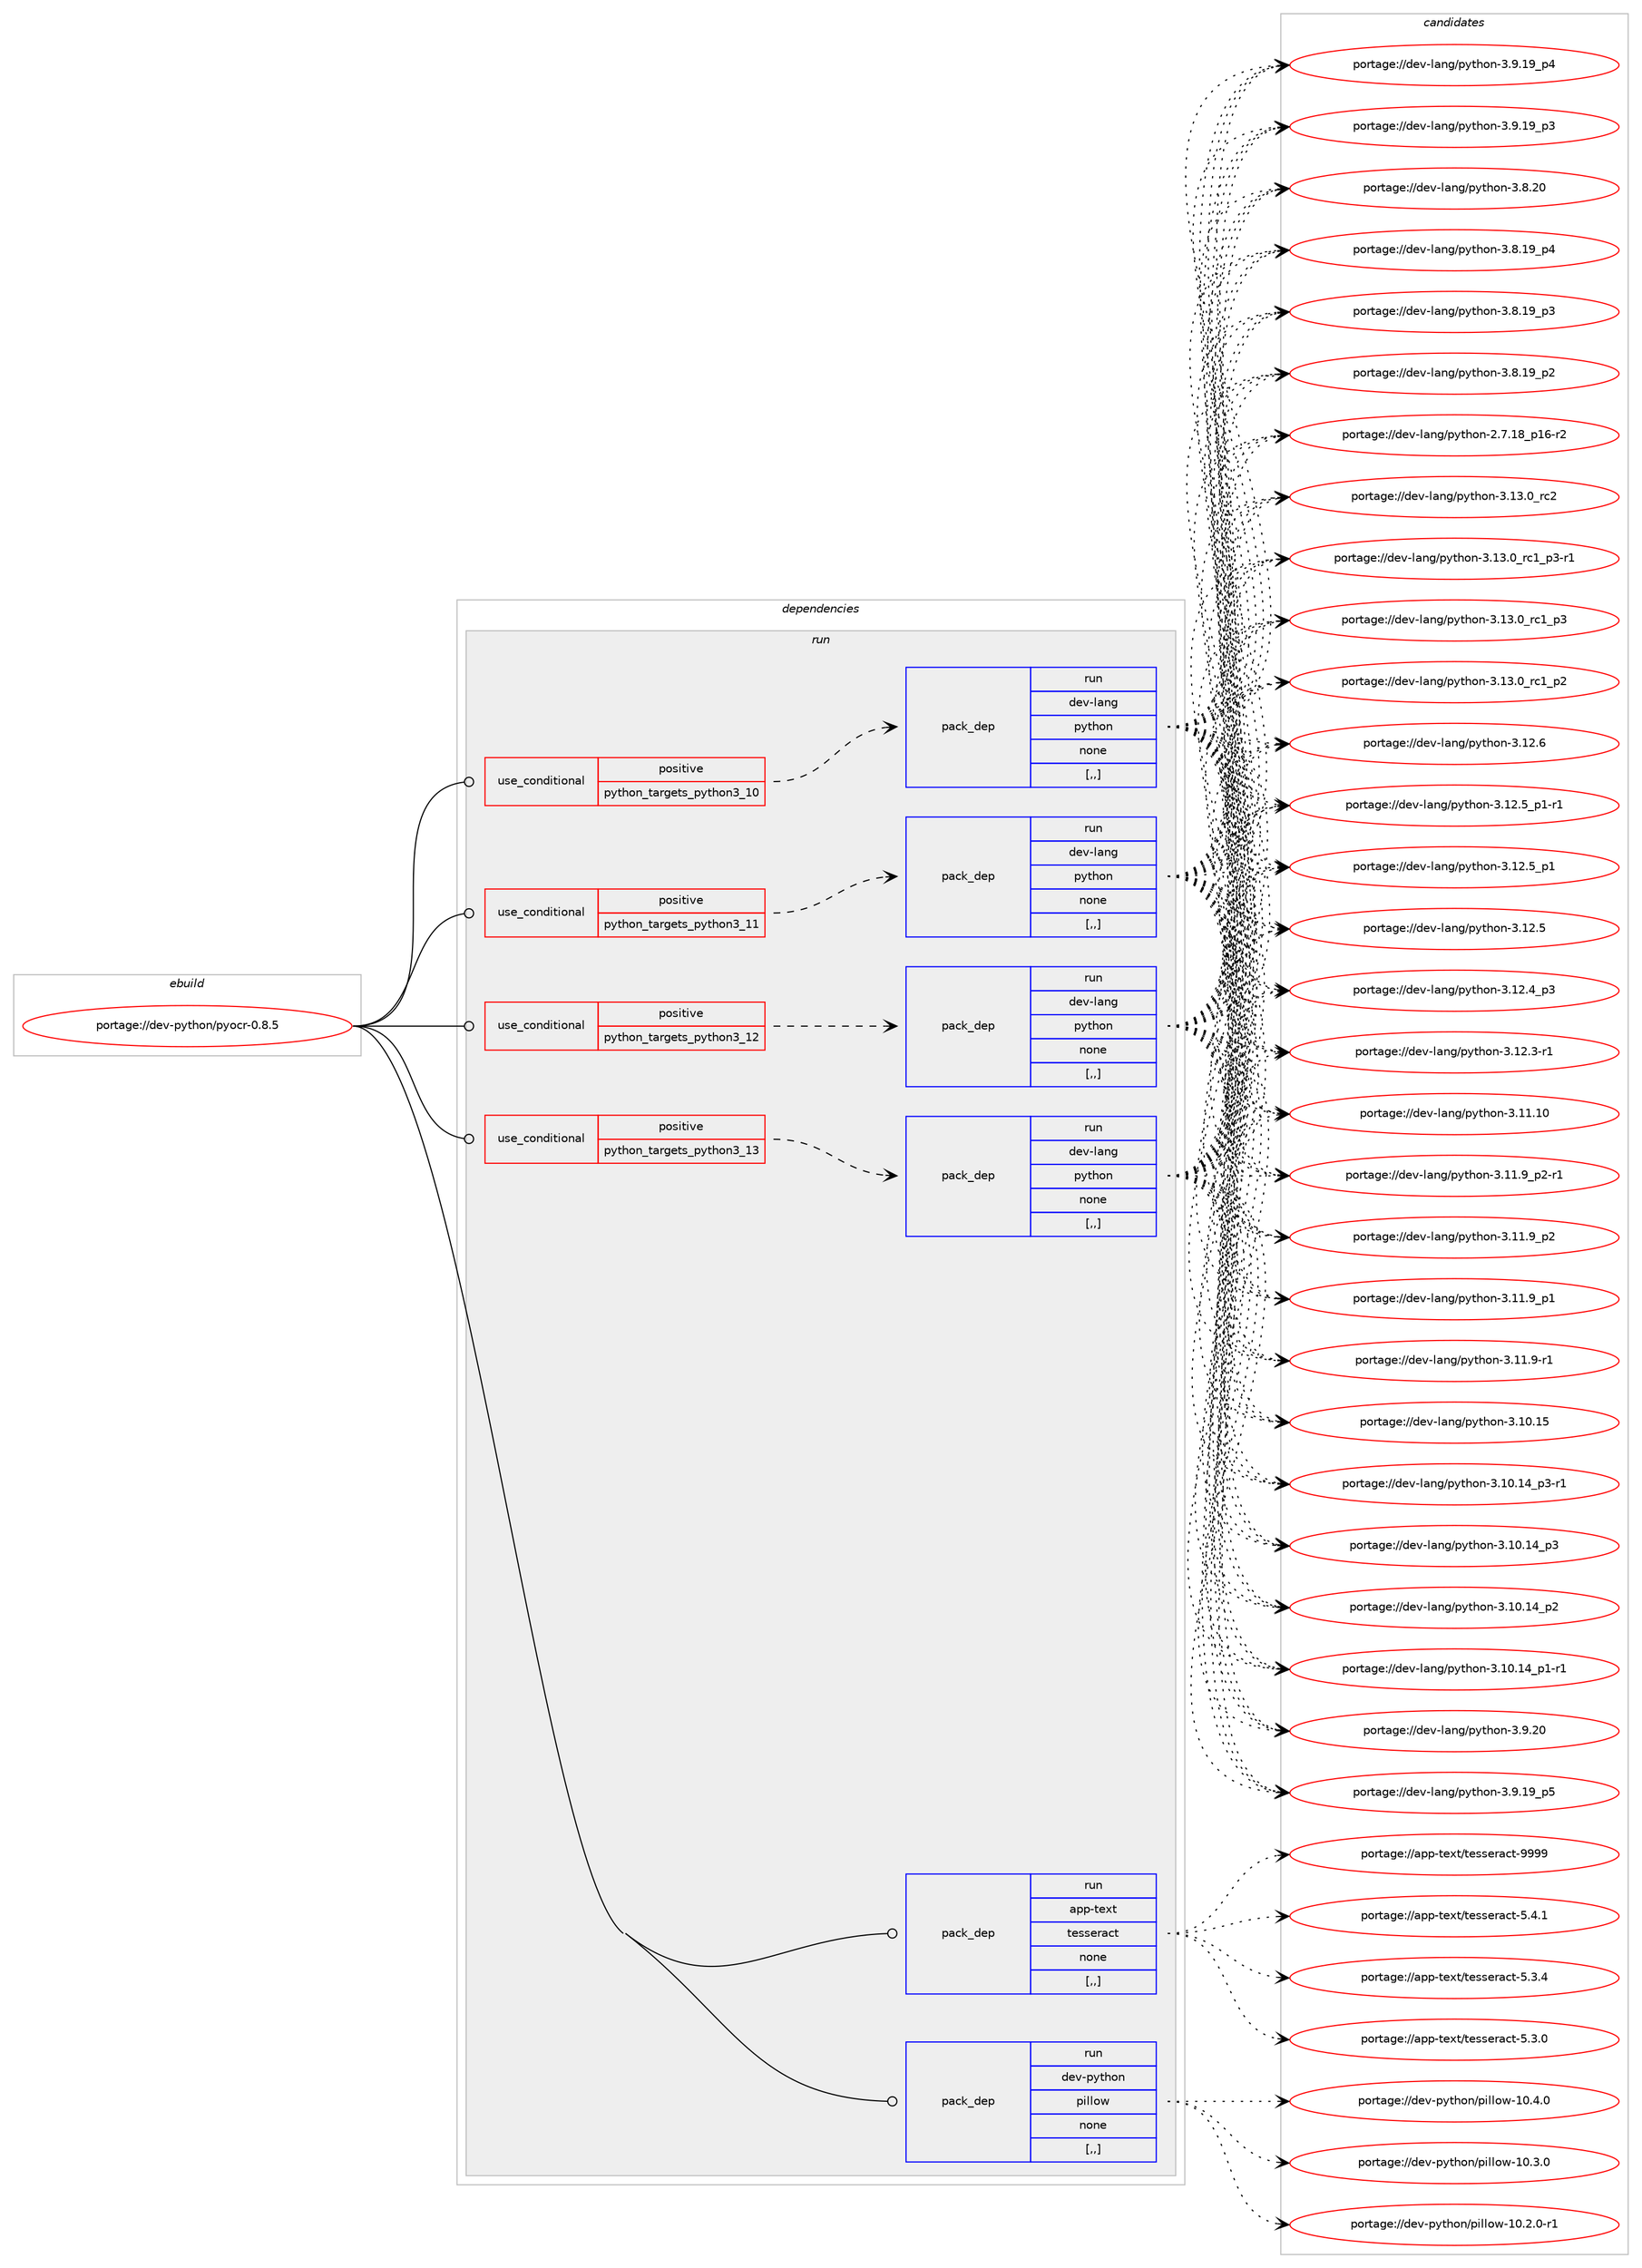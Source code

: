 digraph prolog {

# *************
# Graph options
# *************

newrank=true;
concentrate=true;
compound=true;
graph [rankdir=LR,fontname=Helvetica,fontsize=10,ranksep=1.5];#, ranksep=2.5, nodesep=0.2];
edge  [arrowhead=vee];
node  [fontname=Helvetica,fontsize=10];

# **********
# The ebuild
# **********

subgraph cluster_leftcol {
color=gray;
label=<<i>ebuild</i>>;
id [label="portage://dev-python/pyocr-0.8.5", color=red, width=4, href="../dev-python/pyocr-0.8.5.svg"];
}

# ****************
# The dependencies
# ****************

subgraph cluster_midcol {
color=gray;
label=<<i>dependencies</i>>;
subgraph cluster_compile {
fillcolor="#eeeeee";
style=filled;
label=<<i>compile</i>>;
}
subgraph cluster_compileandrun {
fillcolor="#eeeeee";
style=filled;
label=<<i>compile and run</i>>;
}
subgraph cluster_run {
fillcolor="#eeeeee";
style=filled;
label=<<i>run</i>>;
subgraph cond167744 {
dependency652182 [label=<<TABLE BORDER="0" CELLBORDER="1" CELLSPACING="0" CELLPADDING="4"><TR><TD ROWSPAN="3" CELLPADDING="10">use_conditional</TD></TR><TR><TD>positive</TD></TR><TR><TD>python_targets_python3_10</TD></TR></TABLE>>, shape=none, color=red];
subgraph pack479609 {
dependency652183 [label=<<TABLE BORDER="0" CELLBORDER="1" CELLSPACING="0" CELLPADDING="4" WIDTH="220"><TR><TD ROWSPAN="6" CELLPADDING="30">pack_dep</TD></TR><TR><TD WIDTH="110">run</TD></TR><TR><TD>dev-lang</TD></TR><TR><TD>python</TD></TR><TR><TD>none</TD></TR><TR><TD>[,,]</TD></TR></TABLE>>, shape=none, color=blue];
}
dependency652182:e -> dependency652183:w [weight=20,style="dashed",arrowhead="vee"];
}
id:e -> dependency652182:w [weight=20,style="solid",arrowhead="odot"];
subgraph cond167745 {
dependency652184 [label=<<TABLE BORDER="0" CELLBORDER="1" CELLSPACING="0" CELLPADDING="4"><TR><TD ROWSPAN="3" CELLPADDING="10">use_conditional</TD></TR><TR><TD>positive</TD></TR><TR><TD>python_targets_python3_11</TD></TR></TABLE>>, shape=none, color=red];
subgraph pack479610 {
dependency652185 [label=<<TABLE BORDER="0" CELLBORDER="1" CELLSPACING="0" CELLPADDING="4" WIDTH="220"><TR><TD ROWSPAN="6" CELLPADDING="30">pack_dep</TD></TR><TR><TD WIDTH="110">run</TD></TR><TR><TD>dev-lang</TD></TR><TR><TD>python</TD></TR><TR><TD>none</TD></TR><TR><TD>[,,]</TD></TR></TABLE>>, shape=none, color=blue];
}
dependency652184:e -> dependency652185:w [weight=20,style="dashed",arrowhead="vee"];
}
id:e -> dependency652184:w [weight=20,style="solid",arrowhead="odot"];
subgraph cond167746 {
dependency652186 [label=<<TABLE BORDER="0" CELLBORDER="1" CELLSPACING="0" CELLPADDING="4"><TR><TD ROWSPAN="3" CELLPADDING="10">use_conditional</TD></TR><TR><TD>positive</TD></TR><TR><TD>python_targets_python3_12</TD></TR></TABLE>>, shape=none, color=red];
subgraph pack479611 {
dependency652187 [label=<<TABLE BORDER="0" CELLBORDER="1" CELLSPACING="0" CELLPADDING="4" WIDTH="220"><TR><TD ROWSPAN="6" CELLPADDING="30">pack_dep</TD></TR><TR><TD WIDTH="110">run</TD></TR><TR><TD>dev-lang</TD></TR><TR><TD>python</TD></TR><TR><TD>none</TD></TR><TR><TD>[,,]</TD></TR></TABLE>>, shape=none, color=blue];
}
dependency652186:e -> dependency652187:w [weight=20,style="dashed",arrowhead="vee"];
}
id:e -> dependency652186:w [weight=20,style="solid",arrowhead="odot"];
subgraph cond167747 {
dependency652188 [label=<<TABLE BORDER="0" CELLBORDER="1" CELLSPACING="0" CELLPADDING="4"><TR><TD ROWSPAN="3" CELLPADDING="10">use_conditional</TD></TR><TR><TD>positive</TD></TR><TR><TD>python_targets_python3_13</TD></TR></TABLE>>, shape=none, color=red];
subgraph pack479612 {
dependency652189 [label=<<TABLE BORDER="0" CELLBORDER="1" CELLSPACING="0" CELLPADDING="4" WIDTH="220"><TR><TD ROWSPAN="6" CELLPADDING="30">pack_dep</TD></TR><TR><TD WIDTH="110">run</TD></TR><TR><TD>dev-lang</TD></TR><TR><TD>python</TD></TR><TR><TD>none</TD></TR><TR><TD>[,,]</TD></TR></TABLE>>, shape=none, color=blue];
}
dependency652188:e -> dependency652189:w [weight=20,style="dashed",arrowhead="vee"];
}
id:e -> dependency652188:w [weight=20,style="solid",arrowhead="odot"];
subgraph pack479613 {
dependency652190 [label=<<TABLE BORDER="0" CELLBORDER="1" CELLSPACING="0" CELLPADDING="4" WIDTH="220"><TR><TD ROWSPAN="6" CELLPADDING="30">pack_dep</TD></TR><TR><TD WIDTH="110">run</TD></TR><TR><TD>app-text</TD></TR><TR><TD>tesseract</TD></TR><TR><TD>none</TD></TR><TR><TD>[,,]</TD></TR></TABLE>>, shape=none, color=blue];
}
id:e -> dependency652190:w [weight=20,style="solid",arrowhead="odot"];
subgraph pack479614 {
dependency652191 [label=<<TABLE BORDER="0" CELLBORDER="1" CELLSPACING="0" CELLPADDING="4" WIDTH="220"><TR><TD ROWSPAN="6" CELLPADDING="30">pack_dep</TD></TR><TR><TD WIDTH="110">run</TD></TR><TR><TD>dev-python</TD></TR><TR><TD>pillow</TD></TR><TR><TD>none</TD></TR><TR><TD>[,,]</TD></TR></TABLE>>, shape=none, color=blue];
}
id:e -> dependency652191:w [weight=20,style="solid",arrowhead="odot"];
}
}

# **************
# The candidates
# **************

subgraph cluster_choices {
rank=same;
color=gray;
label=<<i>candidates</i>>;

subgraph choice479609 {
color=black;
nodesep=1;
choice10010111845108971101034711212111610411111045514649514648951149950 [label="portage://dev-lang/python-3.13.0_rc2", color=red, width=4,href="../dev-lang/python-3.13.0_rc2.svg"];
choice1001011184510897110103471121211161041111104551464951464895114994995112514511449 [label="portage://dev-lang/python-3.13.0_rc1_p3-r1", color=red, width=4,href="../dev-lang/python-3.13.0_rc1_p3-r1.svg"];
choice100101118451089711010347112121116104111110455146495146489511499499511251 [label="portage://dev-lang/python-3.13.0_rc1_p3", color=red, width=4,href="../dev-lang/python-3.13.0_rc1_p3.svg"];
choice100101118451089711010347112121116104111110455146495146489511499499511250 [label="portage://dev-lang/python-3.13.0_rc1_p2", color=red, width=4,href="../dev-lang/python-3.13.0_rc1_p2.svg"];
choice10010111845108971101034711212111610411111045514649504654 [label="portage://dev-lang/python-3.12.6", color=red, width=4,href="../dev-lang/python-3.12.6.svg"];
choice1001011184510897110103471121211161041111104551464950465395112494511449 [label="portage://dev-lang/python-3.12.5_p1-r1", color=red, width=4,href="../dev-lang/python-3.12.5_p1-r1.svg"];
choice100101118451089711010347112121116104111110455146495046539511249 [label="portage://dev-lang/python-3.12.5_p1", color=red, width=4,href="../dev-lang/python-3.12.5_p1.svg"];
choice10010111845108971101034711212111610411111045514649504653 [label="portage://dev-lang/python-3.12.5", color=red, width=4,href="../dev-lang/python-3.12.5.svg"];
choice100101118451089711010347112121116104111110455146495046529511251 [label="portage://dev-lang/python-3.12.4_p3", color=red, width=4,href="../dev-lang/python-3.12.4_p3.svg"];
choice100101118451089711010347112121116104111110455146495046514511449 [label="portage://dev-lang/python-3.12.3-r1", color=red, width=4,href="../dev-lang/python-3.12.3-r1.svg"];
choice1001011184510897110103471121211161041111104551464949464948 [label="portage://dev-lang/python-3.11.10", color=red, width=4,href="../dev-lang/python-3.11.10.svg"];
choice1001011184510897110103471121211161041111104551464949465795112504511449 [label="portage://dev-lang/python-3.11.9_p2-r1", color=red, width=4,href="../dev-lang/python-3.11.9_p2-r1.svg"];
choice100101118451089711010347112121116104111110455146494946579511250 [label="portage://dev-lang/python-3.11.9_p2", color=red, width=4,href="../dev-lang/python-3.11.9_p2.svg"];
choice100101118451089711010347112121116104111110455146494946579511249 [label="portage://dev-lang/python-3.11.9_p1", color=red, width=4,href="../dev-lang/python-3.11.9_p1.svg"];
choice100101118451089711010347112121116104111110455146494946574511449 [label="portage://dev-lang/python-3.11.9-r1", color=red, width=4,href="../dev-lang/python-3.11.9-r1.svg"];
choice1001011184510897110103471121211161041111104551464948464953 [label="portage://dev-lang/python-3.10.15", color=red, width=4,href="../dev-lang/python-3.10.15.svg"];
choice100101118451089711010347112121116104111110455146494846495295112514511449 [label="portage://dev-lang/python-3.10.14_p3-r1", color=red, width=4,href="../dev-lang/python-3.10.14_p3-r1.svg"];
choice10010111845108971101034711212111610411111045514649484649529511251 [label="portage://dev-lang/python-3.10.14_p3", color=red, width=4,href="../dev-lang/python-3.10.14_p3.svg"];
choice10010111845108971101034711212111610411111045514649484649529511250 [label="portage://dev-lang/python-3.10.14_p2", color=red, width=4,href="../dev-lang/python-3.10.14_p2.svg"];
choice100101118451089711010347112121116104111110455146494846495295112494511449 [label="portage://dev-lang/python-3.10.14_p1-r1", color=red, width=4,href="../dev-lang/python-3.10.14_p1-r1.svg"];
choice10010111845108971101034711212111610411111045514657465048 [label="portage://dev-lang/python-3.9.20", color=red, width=4,href="../dev-lang/python-3.9.20.svg"];
choice100101118451089711010347112121116104111110455146574649579511253 [label="portage://dev-lang/python-3.9.19_p5", color=red, width=4,href="../dev-lang/python-3.9.19_p5.svg"];
choice100101118451089711010347112121116104111110455146574649579511252 [label="portage://dev-lang/python-3.9.19_p4", color=red, width=4,href="../dev-lang/python-3.9.19_p4.svg"];
choice100101118451089711010347112121116104111110455146574649579511251 [label="portage://dev-lang/python-3.9.19_p3", color=red, width=4,href="../dev-lang/python-3.9.19_p3.svg"];
choice10010111845108971101034711212111610411111045514656465048 [label="portage://dev-lang/python-3.8.20", color=red, width=4,href="../dev-lang/python-3.8.20.svg"];
choice100101118451089711010347112121116104111110455146564649579511252 [label="portage://dev-lang/python-3.8.19_p4", color=red, width=4,href="../dev-lang/python-3.8.19_p4.svg"];
choice100101118451089711010347112121116104111110455146564649579511251 [label="portage://dev-lang/python-3.8.19_p3", color=red, width=4,href="../dev-lang/python-3.8.19_p3.svg"];
choice100101118451089711010347112121116104111110455146564649579511250 [label="portage://dev-lang/python-3.8.19_p2", color=red, width=4,href="../dev-lang/python-3.8.19_p2.svg"];
choice100101118451089711010347112121116104111110455046554649569511249544511450 [label="portage://dev-lang/python-2.7.18_p16-r2", color=red, width=4,href="../dev-lang/python-2.7.18_p16-r2.svg"];
dependency652183:e -> choice10010111845108971101034711212111610411111045514649514648951149950:w [style=dotted,weight="100"];
dependency652183:e -> choice1001011184510897110103471121211161041111104551464951464895114994995112514511449:w [style=dotted,weight="100"];
dependency652183:e -> choice100101118451089711010347112121116104111110455146495146489511499499511251:w [style=dotted,weight="100"];
dependency652183:e -> choice100101118451089711010347112121116104111110455146495146489511499499511250:w [style=dotted,weight="100"];
dependency652183:e -> choice10010111845108971101034711212111610411111045514649504654:w [style=dotted,weight="100"];
dependency652183:e -> choice1001011184510897110103471121211161041111104551464950465395112494511449:w [style=dotted,weight="100"];
dependency652183:e -> choice100101118451089711010347112121116104111110455146495046539511249:w [style=dotted,weight="100"];
dependency652183:e -> choice10010111845108971101034711212111610411111045514649504653:w [style=dotted,weight="100"];
dependency652183:e -> choice100101118451089711010347112121116104111110455146495046529511251:w [style=dotted,weight="100"];
dependency652183:e -> choice100101118451089711010347112121116104111110455146495046514511449:w [style=dotted,weight="100"];
dependency652183:e -> choice1001011184510897110103471121211161041111104551464949464948:w [style=dotted,weight="100"];
dependency652183:e -> choice1001011184510897110103471121211161041111104551464949465795112504511449:w [style=dotted,weight="100"];
dependency652183:e -> choice100101118451089711010347112121116104111110455146494946579511250:w [style=dotted,weight="100"];
dependency652183:e -> choice100101118451089711010347112121116104111110455146494946579511249:w [style=dotted,weight="100"];
dependency652183:e -> choice100101118451089711010347112121116104111110455146494946574511449:w [style=dotted,weight="100"];
dependency652183:e -> choice1001011184510897110103471121211161041111104551464948464953:w [style=dotted,weight="100"];
dependency652183:e -> choice100101118451089711010347112121116104111110455146494846495295112514511449:w [style=dotted,weight="100"];
dependency652183:e -> choice10010111845108971101034711212111610411111045514649484649529511251:w [style=dotted,weight="100"];
dependency652183:e -> choice10010111845108971101034711212111610411111045514649484649529511250:w [style=dotted,weight="100"];
dependency652183:e -> choice100101118451089711010347112121116104111110455146494846495295112494511449:w [style=dotted,weight="100"];
dependency652183:e -> choice10010111845108971101034711212111610411111045514657465048:w [style=dotted,weight="100"];
dependency652183:e -> choice100101118451089711010347112121116104111110455146574649579511253:w [style=dotted,weight="100"];
dependency652183:e -> choice100101118451089711010347112121116104111110455146574649579511252:w [style=dotted,weight="100"];
dependency652183:e -> choice100101118451089711010347112121116104111110455146574649579511251:w [style=dotted,weight="100"];
dependency652183:e -> choice10010111845108971101034711212111610411111045514656465048:w [style=dotted,weight="100"];
dependency652183:e -> choice100101118451089711010347112121116104111110455146564649579511252:w [style=dotted,weight="100"];
dependency652183:e -> choice100101118451089711010347112121116104111110455146564649579511251:w [style=dotted,weight="100"];
dependency652183:e -> choice100101118451089711010347112121116104111110455146564649579511250:w [style=dotted,weight="100"];
dependency652183:e -> choice100101118451089711010347112121116104111110455046554649569511249544511450:w [style=dotted,weight="100"];
}
subgraph choice479610 {
color=black;
nodesep=1;
choice10010111845108971101034711212111610411111045514649514648951149950 [label="portage://dev-lang/python-3.13.0_rc2", color=red, width=4,href="../dev-lang/python-3.13.0_rc2.svg"];
choice1001011184510897110103471121211161041111104551464951464895114994995112514511449 [label="portage://dev-lang/python-3.13.0_rc1_p3-r1", color=red, width=4,href="../dev-lang/python-3.13.0_rc1_p3-r1.svg"];
choice100101118451089711010347112121116104111110455146495146489511499499511251 [label="portage://dev-lang/python-3.13.0_rc1_p3", color=red, width=4,href="../dev-lang/python-3.13.0_rc1_p3.svg"];
choice100101118451089711010347112121116104111110455146495146489511499499511250 [label="portage://dev-lang/python-3.13.0_rc1_p2", color=red, width=4,href="../dev-lang/python-3.13.0_rc1_p2.svg"];
choice10010111845108971101034711212111610411111045514649504654 [label="portage://dev-lang/python-3.12.6", color=red, width=4,href="../dev-lang/python-3.12.6.svg"];
choice1001011184510897110103471121211161041111104551464950465395112494511449 [label="portage://dev-lang/python-3.12.5_p1-r1", color=red, width=4,href="../dev-lang/python-3.12.5_p1-r1.svg"];
choice100101118451089711010347112121116104111110455146495046539511249 [label="portage://dev-lang/python-3.12.5_p1", color=red, width=4,href="../dev-lang/python-3.12.5_p1.svg"];
choice10010111845108971101034711212111610411111045514649504653 [label="portage://dev-lang/python-3.12.5", color=red, width=4,href="../dev-lang/python-3.12.5.svg"];
choice100101118451089711010347112121116104111110455146495046529511251 [label="portage://dev-lang/python-3.12.4_p3", color=red, width=4,href="../dev-lang/python-3.12.4_p3.svg"];
choice100101118451089711010347112121116104111110455146495046514511449 [label="portage://dev-lang/python-3.12.3-r1", color=red, width=4,href="../dev-lang/python-3.12.3-r1.svg"];
choice1001011184510897110103471121211161041111104551464949464948 [label="portage://dev-lang/python-3.11.10", color=red, width=4,href="../dev-lang/python-3.11.10.svg"];
choice1001011184510897110103471121211161041111104551464949465795112504511449 [label="portage://dev-lang/python-3.11.9_p2-r1", color=red, width=4,href="../dev-lang/python-3.11.9_p2-r1.svg"];
choice100101118451089711010347112121116104111110455146494946579511250 [label="portage://dev-lang/python-3.11.9_p2", color=red, width=4,href="../dev-lang/python-3.11.9_p2.svg"];
choice100101118451089711010347112121116104111110455146494946579511249 [label="portage://dev-lang/python-3.11.9_p1", color=red, width=4,href="../dev-lang/python-3.11.9_p1.svg"];
choice100101118451089711010347112121116104111110455146494946574511449 [label="portage://dev-lang/python-3.11.9-r1", color=red, width=4,href="../dev-lang/python-3.11.9-r1.svg"];
choice1001011184510897110103471121211161041111104551464948464953 [label="portage://dev-lang/python-3.10.15", color=red, width=4,href="../dev-lang/python-3.10.15.svg"];
choice100101118451089711010347112121116104111110455146494846495295112514511449 [label="portage://dev-lang/python-3.10.14_p3-r1", color=red, width=4,href="../dev-lang/python-3.10.14_p3-r1.svg"];
choice10010111845108971101034711212111610411111045514649484649529511251 [label="portage://dev-lang/python-3.10.14_p3", color=red, width=4,href="../dev-lang/python-3.10.14_p3.svg"];
choice10010111845108971101034711212111610411111045514649484649529511250 [label="portage://dev-lang/python-3.10.14_p2", color=red, width=4,href="../dev-lang/python-3.10.14_p2.svg"];
choice100101118451089711010347112121116104111110455146494846495295112494511449 [label="portage://dev-lang/python-3.10.14_p1-r1", color=red, width=4,href="../dev-lang/python-3.10.14_p1-r1.svg"];
choice10010111845108971101034711212111610411111045514657465048 [label="portage://dev-lang/python-3.9.20", color=red, width=4,href="../dev-lang/python-3.9.20.svg"];
choice100101118451089711010347112121116104111110455146574649579511253 [label="portage://dev-lang/python-3.9.19_p5", color=red, width=4,href="../dev-lang/python-3.9.19_p5.svg"];
choice100101118451089711010347112121116104111110455146574649579511252 [label="portage://dev-lang/python-3.9.19_p4", color=red, width=4,href="../dev-lang/python-3.9.19_p4.svg"];
choice100101118451089711010347112121116104111110455146574649579511251 [label="portage://dev-lang/python-3.9.19_p3", color=red, width=4,href="../dev-lang/python-3.9.19_p3.svg"];
choice10010111845108971101034711212111610411111045514656465048 [label="portage://dev-lang/python-3.8.20", color=red, width=4,href="../dev-lang/python-3.8.20.svg"];
choice100101118451089711010347112121116104111110455146564649579511252 [label="portage://dev-lang/python-3.8.19_p4", color=red, width=4,href="../dev-lang/python-3.8.19_p4.svg"];
choice100101118451089711010347112121116104111110455146564649579511251 [label="portage://dev-lang/python-3.8.19_p3", color=red, width=4,href="../dev-lang/python-3.8.19_p3.svg"];
choice100101118451089711010347112121116104111110455146564649579511250 [label="portage://dev-lang/python-3.8.19_p2", color=red, width=4,href="../dev-lang/python-3.8.19_p2.svg"];
choice100101118451089711010347112121116104111110455046554649569511249544511450 [label="portage://dev-lang/python-2.7.18_p16-r2", color=red, width=4,href="../dev-lang/python-2.7.18_p16-r2.svg"];
dependency652185:e -> choice10010111845108971101034711212111610411111045514649514648951149950:w [style=dotted,weight="100"];
dependency652185:e -> choice1001011184510897110103471121211161041111104551464951464895114994995112514511449:w [style=dotted,weight="100"];
dependency652185:e -> choice100101118451089711010347112121116104111110455146495146489511499499511251:w [style=dotted,weight="100"];
dependency652185:e -> choice100101118451089711010347112121116104111110455146495146489511499499511250:w [style=dotted,weight="100"];
dependency652185:e -> choice10010111845108971101034711212111610411111045514649504654:w [style=dotted,weight="100"];
dependency652185:e -> choice1001011184510897110103471121211161041111104551464950465395112494511449:w [style=dotted,weight="100"];
dependency652185:e -> choice100101118451089711010347112121116104111110455146495046539511249:w [style=dotted,weight="100"];
dependency652185:e -> choice10010111845108971101034711212111610411111045514649504653:w [style=dotted,weight="100"];
dependency652185:e -> choice100101118451089711010347112121116104111110455146495046529511251:w [style=dotted,weight="100"];
dependency652185:e -> choice100101118451089711010347112121116104111110455146495046514511449:w [style=dotted,weight="100"];
dependency652185:e -> choice1001011184510897110103471121211161041111104551464949464948:w [style=dotted,weight="100"];
dependency652185:e -> choice1001011184510897110103471121211161041111104551464949465795112504511449:w [style=dotted,weight="100"];
dependency652185:e -> choice100101118451089711010347112121116104111110455146494946579511250:w [style=dotted,weight="100"];
dependency652185:e -> choice100101118451089711010347112121116104111110455146494946579511249:w [style=dotted,weight="100"];
dependency652185:e -> choice100101118451089711010347112121116104111110455146494946574511449:w [style=dotted,weight="100"];
dependency652185:e -> choice1001011184510897110103471121211161041111104551464948464953:w [style=dotted,weight="100"];
dependency652185:e -> choice100101118451089711010347112121116104111110455146494846495295112514511449:w [style=dotted,weight="100"];
dependency652185:e -> choice10010111845108971101034711212111610411111045514649484649529511251:w [style=dotted,weight="100"];
dependency652185:e -> choice10010111845108971101034711212111610411111045514649484649529511250:w [style=dotted,weight="100"];
dependency652185:e -> choice100101118451089711010347112121116104111110455146494846495295112494511449:w [style=dotted,weight="100"];
dependency652185:e -> choice10010111845108971101034711212111610411111045514657465048:w [style=dotted,weight="100"];
dependency652185:e -> choice100101118451089711010347112121116104111110455146574649579511253:w [style=dotted,weight="100"];
dependency652185:e -> choice100101118451089711010347112121116104111110455146574649579511252:w [style=dotted,weight="100"];
dependency652185:e -> choice100101118451089711010347112121116104111110455146574649579511251:w [style=dotted,weight="100"];
dependency652185:e -> choice10010111845108971101034711212111610411111045514656465048:w [style=dotted,weight="100"];
dependency652185:e -> choice100101118451089711010347112121116104111110455146564649579511252:w [style=dotted,weight="100"];
dependency652185:e -> choice100101118451089711010347112121116104111110455146564649579511251:w [style=dotted,weight="100"];
dependency652185:e -> choice100101118451089711010347112121116104111110455146564649579511250:w [style=dotted,weight="100"];
dependency652185:e -> choice100101118451089711010347112121116104111110455046554649569511249544511450:w [style=dotted,weight="100"];
}
subgraph choice479611 {
color=black;
nodesep=1;
choice10010111845108971101034711212111610411111045514649514648951149950 [label="portage://dev-lang/python-3.13.0_rc2", color=red, width=4,href="../dev-lang/python-3.13.0_rc2.svg"];
choice1001011184510897110103471121211161041111104551464951464895114994995112514511449 [label="portage://dev-lang/python-3.13.0_rc1_p3-r1", color=red, width=4,href="../dev-lang/python-3.13.0_rc1_p3-r1.svg"];
choice100101118451089711010347112121116104111110455146495146489511499499511251 [label="portage://dev-lang/python-3.13.0_rc1_p3", color=red, width=4,href="../dev-lang/python-3.13.0_rc1_p3.svg"];
choice100101118451089711010347112121116104111110455146495146489511499499511250 [label="portage://dev-lang/python-3.13.0_rc1_p2", color=red, width=4,href="../dev-lang/python-3.13.0_rc1_p2.svg"];
choice10010111845108971101034711212111610411111045514649504654 [label="portage://dev-lang/python-3.12.6", color=red, width=4,href="../dev-lang/python-3.12.6.svg"];
choice1001011184510897110103471121211161041111104551464950465395112494511449 [label="portage://dev-lang/python-3.12.5_p1-r1", color=red, width=4,href="../dev-lang/python-3.12.5_p1-r1.svg"];
choice100101118451089711010347112121116104111110455146495046539511249 [label="portage://dev-lang/python-3.12.5_p1", color=red, width=4,href="../dev-lang/python-3.12.5_p1.svg"];
choice10010111845108971101034711212111610411111045514649504653 [label="portage://dev-lang/python-3.12.5", color=red, width=4,href="../dev-lang/python-3.12.5.svg"];
choice100101118451089711010347112121116104111110455146495046529511251 [label="portage://dev-lang/python-3.12.4_p3", color=red, width=4,href="../dev-lang/python-3.12.4_p3.svg"];
choice100101118451089711010347112121116104111110455146495046514511449 [label="portage://dev-lang/python-3.12.3-r1", color=red, width=4,href="../dev-lang/python-3.12.3-r1.svg"];
choice1001011184510897110103471121211161041111104551464949464948 [label="portage://dev-lang/python-3.11.10", color=red, width=4,href="../dev-lang/python-3.11.10.svg"];
choice1001011184510897110103471121211161041111104551464949465795112504511449 [label="portage://dev-lang/python-3.11.9_p2-r1", color=red, width=4,href="../dev-lang/python-3.11.9_p2-r1.svg"];
choice100101118451089711010347112121116104111110455146494946579511250 [label="portage://dev-lang/python-3.11.9_p2", color=red, width=4,href="../dev-lang/python-3.11.9_p2.svg"];
choice100101118451089711010347112121116104111110455146494946579511249 [label="portage://dev-lang/python-3.11.9_p1", color=red, width=4,href="../dev-lang/python-3.11.9_p1.svg"];
choice100101118451089711010347112121116104111110455146494946574511449 [label="portage://dev-lang/python-3.11.9-r1", color=red, width=4,href="../dev-lang/python-3.11.9-r1.svg"];
choice1001011184510897110103471121211161041111104551464948464953 [label="portage://dev-lang/python-3.10.15", color=red, width=4,href="../dev-lang/python-3.10.15.svg"];
choice100101118451089711010347112121116104111110455146494846495295112514511449 [label="portage://dev-lang/python-3.10.14_p3-r1", color=red, width=4,href="../dev-lang/python-3.10.14_p3-r1.svg"];
choice10010111845108971101034711212111610411111045514649484649529511251 [label="portage://dev-lang/python-3.10.14_p3", color=red, width=4,href="../dev-lang/python-3.10.14_p3.svg"];
choice10010111845108971101034711212111610411111045514649484649529511250 [label="portage://dev-lang/python-3.10.14_p2", color=red, width=4,href="../dev-lang/python-3.10.14_p2.svg"];
choice100101118451089711010347112121116104111110455146494846495295112494511449 [label="portage://dev-lang/python-3.10.14_p1-r1", color=red, width=4,href="../dev-lang/python-3.10.14_p1-r1.svg"];
choice10010111845108971101034711212111610411111045514657465048 [label="portage://dev-lang/python-3.9.20", color=red, width=4,href="../dev-lang/python-3.9.20.svg"];
choice100101118451089711010347112121116104111110455146574649579511253 [label="portage://dev-lang/python-3.9.19_p5", color=red, width=4,href="../dev-lang/python-3.9.19_p5.svg"];
choice100101118451089711010347112121116104111110455146574649579511252 [label="portage://dev-lang/python-3.9.19_p4", color=red, width=4,href="../dev-lang/python-3.9.19_p4.svg"];
choice100101118451089711010347112121116104111110455146574649579511251 [label="portage://dev-lang/python-3.9.19_p3", color=red, width=4,href="../dev-lang/python-3.9.19_p3.svg"];
choice10010111845108971101034711212111610411111045514656465048 [label="portage://dev-lang/python-3.8.20", color=red, width=4,href="../dev-lang/python-3.8.20.svg"];
choice100101118451089711010347112121116104111110455146564649579511252 [label="portage://dev-lang/python-3.8.19_p4", color=red, width=4,href="../dev-lang/python-3.8.19_p4.svg"];
choice100101118451089711010347112121116104111110455146564649579511251 [label="portage://dev-lang/python-3.8.19_p3", color=red, width=4,href="../dev-lang/python-3.8.19_p3.svg"];
choice100101118451089711010347112121116104111110455146564649579511250 [label="portage://dev-lang/python-3.8.19_p2", color=red, width=4,href="../dev-lang/python-3.8.19_p2.svg"];
choice100101118451089711010347112121116104111110455046554649569511249544511450 [label="portage://dev-lang/python-2.7.18_p16-r2", color=red, width=4,href="../dev-lang/python-2.7.18_p16-r2.svg"];
dependency652187:e -> choice10010111845108971101034711212111610411111045514649514648951149950:w [style=dotted,weight="100"];
dependency652187:e -> choice1001011184510897110103471121211161041111104551464951464895114994995112514511449:w [style=dotted,weight="100"];
dependency652187:e -> choice100101118451089711010347112121116104111110455146495146489511499499511251:w [style=dotted,weight="100"];
dependency652187:e -> choice100101118451089711010347112121116104111110455146495146489511499499511250:w [style=dotted,weight="100"];
dependency652187:e -> choice10010111845108971101034711212111610411111045514649504654:w [style=dotted,weight="100"];
dependency652187:e -> choice1001011184510897110103471121211161041111104551464950465395112494511449:w [style=dotted,weight="100"];
dependency652187:e -> choice100101118451089711010347112121116104111110455146495046539511249:w [style=dotted,weight="100"];
dependency652187:e -> choice10010111845108971101034711212111610411111045514649504653:w [style=dotted,weight="100"];
dependency652187:e -> choice100101118451089711010347112121116104111110455146495046529511251:w [style=dotted,weight="100"];
dependency652187:e -> choice100101118451089711010347112121116104111110455146495046514511449:w [style=dotted,weight="100"];
dependency652187:e -> choice1001011184510897110103471121211161041111104551464949464948:w [style=dotted,weight="100"];
dependency652187:e -> choice1001011184510897110103471121211161041111104551464949465795112504511449:w [style=dotted,weight="100"];
dependency652187:e -> choice100101118451089711010347112121116104111110455146494946579511250:w [style=dotted,weight="100"];
dependency652187:e -> choice100101118451089711010347112121116104111110455146494946579511249:w [style=dotted,weight="100"];
dependency652187:e -> choice100101118451089711010347112121116104111110455146494946574511449:w [style=dotted,weight="100"];
dependency652187:e -> choice1001011184510897110103471121211161041111104551464948464953:w [style=dotted,weight="100"];
dependency652187:e -> choice100101118451089711010347112121116104111110455146494846495295112514511449:w [style=dotted,weight="100"];
dependency652187:e -> choice10010111845108971101034711212111610411111045514649484649529511251:w [style=dotted,weight="100"];
dependency652187:e -> choice10010111845108971101034711212111610411111045514649484649529511250:w [style=dotted,weight="100"];
dependency652187:e -> choice100101118451089711010347112121116104111110455146494846495295112494511449:w [style=dotted,weight="100"];
dependency652187:e -> choice10010111845108971101034711212111610411111045514657465048:w [style=dotted,weight="100"];
dependency652187:e -> choice100101118451089711010347112121116104111110455146574649579511253:w [style=dotted,weight="100"];
dependency652187:e -> choice100101118451089711010347112121116104111110455146574649579511252:w [style=dotted,weight="100"];
dependency652187:e -> choice100101118451089711010347112121116104111110455146574649579511251:w [style=dotted,weight="100"];
dependency652187:e -> choice10010111845108971101034711212111610411111045514656465048:w [style=dotted,weight="100"];
dependency652187:e -> choice100101118451089711010347112121116104111110455146564649579511252:w [style=dotted,weight="100"];
dependency652187:e -> choice100101118451089711010347112121116104111110455146564649579511251:w [style=dotted,weight="100"];
dependency652187:e -> choice100101118451089711010347112121116104111110455146564649579511250:w [style=dotted,weight="100"];
dependency652187:e -> choice100101118451089711010347112121116104111110455046554649569511249544511450:w [style=dotted,weight="100"];
}
subgraph choice479612 {
color=black;
nodesep=1;
choice10010111845108971101034711212111610411111045514649514648951149950 [label="portage://dev-lang/python-3.13.0_rc2", color=red, width=4,href="../dev-lang/python-3.13.0_rc2.svg"];
choice1001011184510897110103471121211161041111104551464951464895114994995112514511449 [label="portage://dev-lang/python-3.13.0_rc1_p3-r1", color=red, width=4,href="../dev-lang/python-3.13.0_rc1_p3-r1.svg"];
choice100101118451089711010347112121116104111110455146495146489511499499511251 [label="portage://dev-lang/python-3.13.0_rc1_p3", color=red, width=4,href="../dev-lang/python-3.13.0_rc1_p3.svg"];
choice100101118451089711010347112121116104111110455146495146489511499499511250 [label="portage://dev-lang/python-3.13.0_rc1_p2", color=red, width=4,href="../dev-lang/python-3.13.0_rc1_p2.svg"];
choice10010111845108971101034711212111610411111045514649504654 [label="portage://dev-lang/python-3.12.6", color=red, width=4,href="../dev-lang/python-3.12.6.svg"];
choice1001011184510897110103471121211161041111104551464950465395112494511449 [label="portage://dev-lang/python-3.12.5_p1-r1", color=red, width=4,href="../dev-lang/python-3.12.5_p1-r1.svg"];
choice100101118451089711010347112121116104111110455146495046539511249 [label="portage://dev-lang/python-3.12.5_p1", color=red, width=4,href="../dev-lang/python-3.12.5_p1.svg"];
choice10010111845108971101034711212111610411111045514649504653 [label="portage://dev-lang/python-3.12.5", color=red, width=4,href="../dev-lang/python-3.12.5.svg"];
choice100101118451089711010347112121116104111110455146495046529511251 [label="portage://dev-lang/python-3.12.4_p3", color=red, width=4,href="../dev-lang/python-3.12.4_p3.svg"];
choice100101118451089711010347112121116104111110455146495046514511449 [label="portage://dev-lang/python-3.12.3-r1", color=red, width=4,href="../dev-lang/python-3.12.3-r1.svg"];
choice1001011184510897110103471121211161041111104551464949464948 [label="portage://dev-lang/python-3.11.10", color=red, width=4,href="../dev-lang/python-3.11.10.svg"];
choice1001011184510897110103471121211161041111104551464949465795112504511449 [label="portage://dev-lang/python-3.11.9_p2-r1", color=red, width=4,href="../dev-lang/python-3.11.9_p2-r1.svg"];
choice100101118451089711010347112121116104111110455146494946579511250 [label="portage://dev-lang/python-3.11.9_p2", color=red, width=4,href="../dev-lang/python-3.11.9_p2.svg"];
choice100101118451089711010347112121116104111110455146494946579511249 [label="portage://dev-lang/python-3.11.9_p1", color=red, width=4,href="../dev-lang/python-3.11.9_p1.svg"];
choice100101118451089711010347112121116104111110455146494946574511449 [label="portage://dev-lang/python-3.11.9-r1", color=red, width=4,href="../dev-lang/python-3.11.9-r1.svg"];
choice1001011184510897110103471121211161041111104551464948464953 [label="portage://dev-lang/python-3.10.15", color=red, width=4,href="../dev-lang/python-3.10.15.svg"];
choice100101118451089711010347112121116104111110455146494846495295112514511449 [label="portage://dev-lang/python-3.10.14_p3-r1", color=red, width=4,href="../dev-lang/python-3.10.14_p3-r1.svg"];
choice10010111845108971101034711212111610411111045514649484649529511251 [label="portage://dev-lang/python-3.10.14_p3", color=red, width=4,href="../dev-lang/python-3.10.14_p3.svg"];
choice10010111845108971101034711212111610411111045514649484649529511250 [label="portage://dev-lang/python-3.10.14_p2", color=red, width=4,href="../dev-lang/python-3.10.14_p2.svg"];
choice100101118451089711010347112121116104111110455146494846495295112494511449 [label="portage://dev-lang/python-3.10.14_p1-r1", color=red, width=4,href="../dev-lang/python-3.10.14_p1-r1.svg"];
choice10010111845108971101034711212111610411111045514657465048 [label="portage://dev-lang/python-3.9.20", color=red, width=4,href="../dev-lang/python-3.9.20.svg"];
choice100101118451089711010347112121116104111110455146574649579511253 [label="portage://dev-lang/python-3.9.19_p5", color=red, width=4,href="../dev-lang/python-3.9.19_p5.svg"];
choice100101118451089711010347112121116104111110455146574649579511252 [label="portage://dev-lang/python-3.9.19_p4", color=red, width=4,href="../dev-lang/python-3.9.19_p4.svg"];
choice100101118451089711010347112121116104111110455146574649579511251 [label="portage://dev-lang/python-3.9.19_p3", color=red, width=4,href="../dev-lang/python-3.9.19_p3.svg"];
choice10010111845108971101034711212111610411111045514656465048 [label="portage://dev-lang/python-3.8.20", color=red, width=4,href="../dev-lang/python-3.8.20.svg"];
choice100101118451089711010347112121116104111110455146564649579511252 [label="portage://dev-lang/python-3.8.19_p4", color=red, width=4,href="../dev-lang/python-3.8.19_p4.svg"];
choice100101118451089711010347112121116104111110455146564649579511251 [label="portage://dev-lang/python-3.8.19_p3", color=red, width=4,href="../dev-lang/python-3.8.19_p3.svg"];
choice100101118451089711010347112121116104111110455146564649579511250 [label="portage://dev-lang/python-3.8.19_p2", color=red, width=4,href="../dev-lang/python-3.8.19_p2.svg"];
choice100101118451089711010347112121116104111110455046554649569511249544511450 [label="portage://dev-lang/python-2.7.18_p16-r2", color=red, width=4,href="../dev-lang/python-2.7.18_p16-r2.svg"];
dependency652189:e -> choice10010111845108971101034711212111610411111045514649514648951149950:w [style=dotted,weight="100"];
dependency652189:e -> choice1001011184510897110103471121211161041111104551464951464895114994995112514511449:w [style=dotted,weight="100"];
dependency652189:e -> choice100101118451089711010347112121116104111110455146495146489511499499511251:w [style=dotted,weight="100"];
dependency652189:e -> choice100101118451089711010347112121116104111110455146495146489511499499511250:w [style=dotted,weight="100"];
dependency652189:e -> choice10010111845108971101034711212111610411111045514649504654:w [style=dotted,weight="100"];
dependency652189:e -> choice1001011184510897110103471121211161041111104551464950465395112494511449:w [style=dotted,weight="100"];
dependency652189:e -> choice100101118451089711010347112121116104111110455146495046539511249:w [style=dotted,weight="100"];
dependency652189:e -> choice10010111845108971101034711212111610411111045514649504653:w [style=dotted,weight="100"];
dependency652189:e -> choice100101118451089711010347112121116104111110455146495046529511251:w [style=dotted,weight="100"];
dependency652189:e -> choice100101118451089711010347112121116104111110455146495046514511449:w [style=dotted,weight="100"];
dependency652189:e -> choice1001011184510897110103471121211161041111104551464949464948:w [style=dotted,weight="100"];
dependency652189:e -> choice1001011184510897110103471121211161041111104551464949465795112504511449:w [style=dotted,weight="100"];
dependency652189:e -> choice100101118451089711010347112121116104111110455146494946579511250:w [style=dotted,weight="100"];
dependency652189:e -> choice100101118451089711010347112121116104111110455146494946579511249:w [style=dotted,weight="100"];
dependency652189:e -> choice100101118451089711010347112121116104111110455146494946574511449:w [style=dotted,weight="100"];
dependency652189:e -> choice1001011184510897110103471121211161041111104551464948464953:w [style=dotted,weight="100"];
dependency652189:e -> choice100101118451089711010347112121116104111110455146494846495295112514511449:w [style=dotted,weight="100"];
dependency652189:e -> choice10010111845108971101034711212111610411111045514649484649529511251:w [style=dotted,weight="100"];
dependency652189:e -> choice10010111845108971101034711212111610411111045514649484649529511250:w [style=dotted,weight="100"];
dependency652189:e -> choice100101118451089711010347112121116104111110455146494846495295112494511449:w [style=dotted,weight="100"];
dependency652189:e -> choice10010111845108971101034711212111610411111045514657465048:w [style=dotted,weight="100"];
dependency652189:e -> choice100101118451089711010347112121116104111110455146574649579511253:w [style=dotted,weight="100"];
dependency652189:e -> choice100101118451089711010347112121116104111110455146574649579511252:w [style=dotted,weight="100"];
dependency652189:e -> choice100101118451089711010347112121116104111110455146574649579511251:w [style=dotted,weight="100"];
dependency652189:e -> choice10010111845108971101034711212111610411111045514656465048:w [style=dotted,weight="100"];
dependency652189:e -> choice100101118451089711010347112121116104111110455146564649579511252:w [style=dotted,weight="100"];
dependency652189:e -> choice100101118451089711010347112121116104111110455146564649579511251:w [style=dotted,weight="100"];
dependency652189:e -> choice100101118451089711010347112121116104111110455146564649579511250:w [style=dotted,weight="100"];
dependency652189:e -> choice100101118451089711010347112121116104111110455046554649569511249544511450:w [style=dotted,weight="100"];
}
subgraph choice479613 {
color=black;
nodesep=1;
choice97112112451161011201164711610111511510111497991164557575757 [label="portage://app-text/tesseract-9999", color=red, width=4,href="../app-text/tesseract-9999.svg"];
choice9711211245116101120116471161011151151011149799116455346524649 [label="portage://app-text/tesseract-5.4.1", color=red, width=4,href="../app-text/tesseract-5.4.1.svg"];
choice9711211245116101120116471161011151151011149799116455346514652 [label="portage://app-text/tesseract-5.3.4", color=red, width=4,href="../app-text/tesseract-5.3.4.svg"];
choice9711211245116101120116471161011151151011149799116455346514648 [label="portage://app-text/tesseract-5.3.0", color=red, width=4,href="../app-text/tesseract-5.3.0.svg"];
dependency652190:e -> choice97112112451161011201164711610111511510111497991164557575757:w [style=dotted,weight="100"];
dependency652190:e -> choice9711211245116101120116471161011151151011149799116455346524649:w [style=dotted,weight="100"];
dependency652190:e -> choice9711211245116101120116471161011151151011149799116455346514652:w [style=dotted,weight="100"];
dependency652190:e -> choice9711211245116101120116471161011151151011149799116455346514648:w [style=dotted,weight="100"];
}
subgraph choice479614 {
color=black;
nodesep=1;
choice100101118451121211161041111104711210510810811111945494846524648 [label="portage://dev-python/pillow-10.4.0", color=red, width=4,href="../dev-python/pillow-10.4.0.svg"];
choice100101118451121211161041111104711210510810811111945494846514648 [label="portage://dev-python/pillow-10.3.0", color=red, width=4,href="../dev-python/pillow-10.3.0.svg"];
choice1001011184511212111610411111047112105108108111119454948465046484511449 [label="portage://dev-python/pillow-10.2.0-r1", color=red, width=4,href="../dev-python/pillow-10.2.0-r1.svg"];
dependency652191:e -> choice100101118451121211161041111104711210510810811111945494846524648:w [style=dotted,weight="100"];
dependency652191:e -> choice100101118451121211161041111104711210510810811111945494846514648:w [style=dotted,weight="100"];
dependency652191:e -> choice1001011184511212111610411111047112105108108111119454948465046484511449:w [style=dotted,weight="100"];
}
}

}
